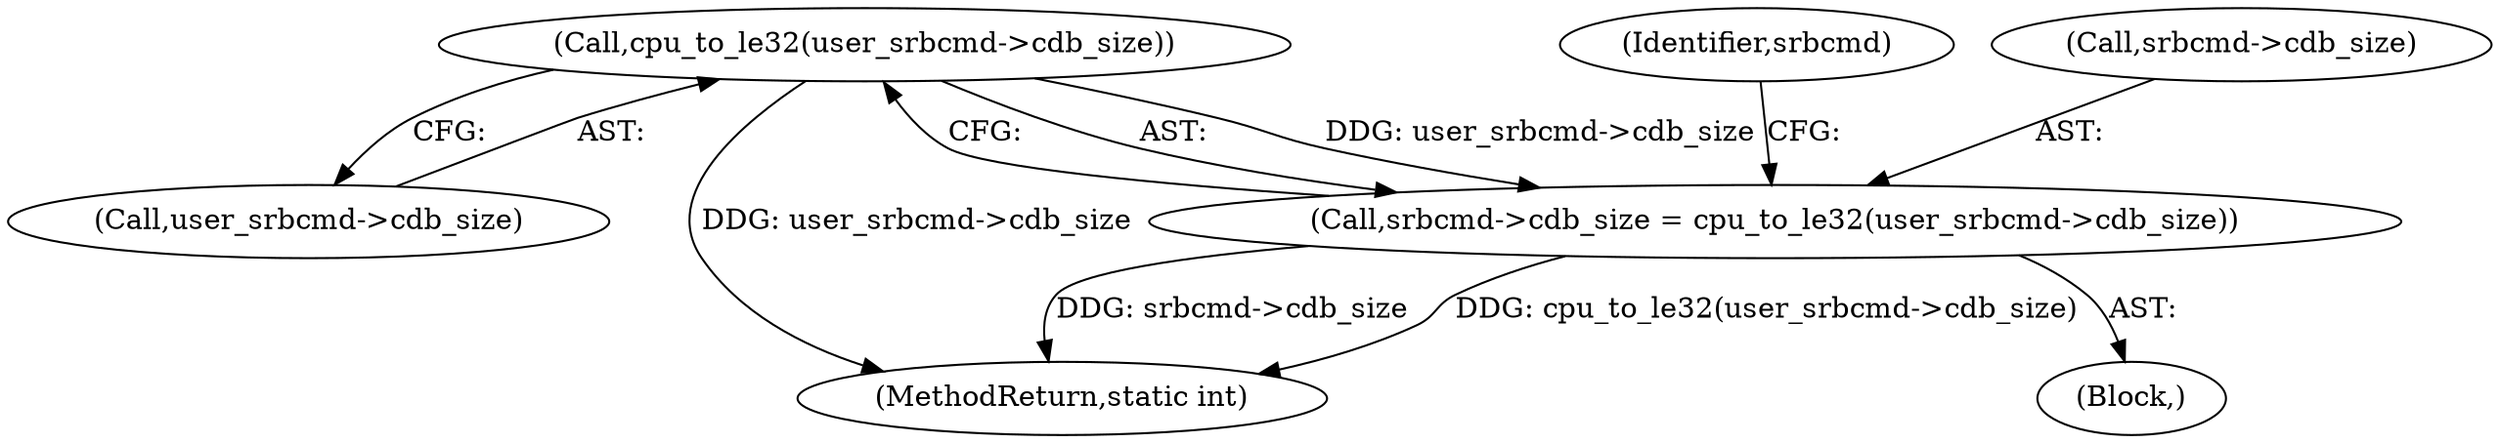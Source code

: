digraph "0_linux_b4789b8e6be3151a955ade74872822f30e8cd914@pointer" {
"1000332" [label="(Call,cpu_to_le32(user_srbcmd->cdb_size))"];
"1000328" [label="(Call,srbcmd->cdb_size = cpu_to_le32(user_srbcmd->cdb_size))"];
"1000332" [label="(Call,cpu_to_le32(user_srbcmd->cdb_size))"];
"1000333" [label="(Call,user_srbcmd->cdb_size)"];
"1000338" [label="(Identifier,srbcmd)"];
"1001477" [label="(MethodReturn,static int)"];
"1000329" [label="(Call,srbcmd->cdb_size)"];
"1000328" [label="(Call,srbcmd->cdb_size = cpu_to_le32(user_srbcmd->cdb_size))"];
"1000118" [label="(Block,)"];
"1000332" -> "1000328"  [label="AST: "];
"1000332" -> "1000333"  [label="CFG: "];
"1000333" -> "1000332"  [label="AST: "];
"1000328" -> "1000332"  [label="CFG: "];
"1000332" -> "1001477"  [label="DDG: user_srbcmd->cdb_size"];
"1000332" -> "1000328"  [label="DDG: user_srbcmd->cdb_size"];
"1000328" -> "1000118"  [label="AST: "];
"1000329" -> "1000328"  [label="AST: "];
"1000338" -> "1000328"  [label="CFG: "];
"1000328" -> "1001477"  [label="DDG: cpu_to_le32(user_srbcmd->cdb_size)"];
"1000328" -> "1001477"  [label="DDG: srbcmd->cdb_size"];
}
